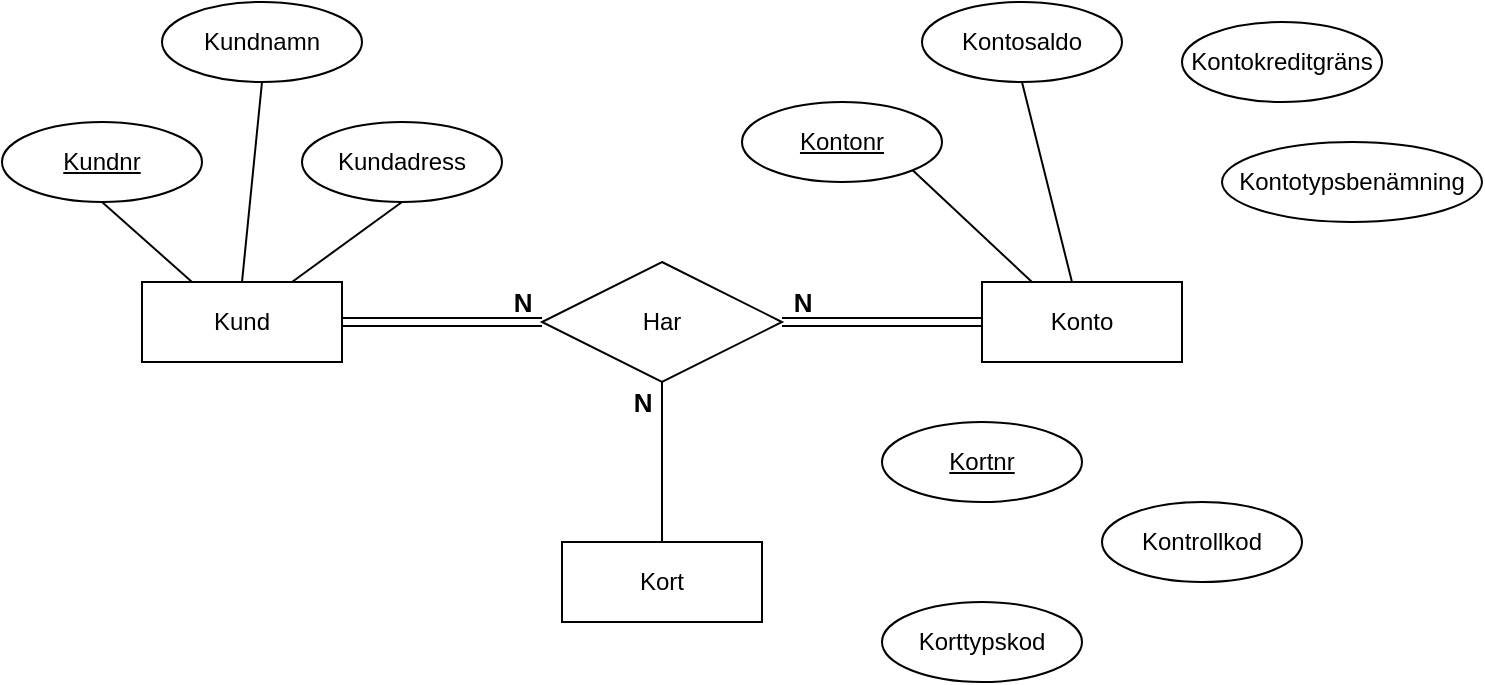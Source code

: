 <mxfile version="13.10.0" type="github">
  <diagram id="R2lEEEUBdFMjLlhIrx00" name="ER Bank">
    <mxGraphModel dx="801" dy="433" grid="1" gridSize="10" guides="1" tooltips="1" connect="1" arrows="1" fold="1" page="1" pageScale="1" pageWidth="827" pageHeight="1169" math="0" shadow="0" extFonts="Permanent Marker^https://fonts.googleapis.com/css?family=Permanent+Marker">
      <root>
        <mxCell id="0" />
        <mxCell id="1" parent="0" />
        <mxCell id="RgS6wVVnpnccaiiTrmtR-4" value="" style="edgeStyle=orthogonalEdgeStyle;shape=link;rounded=0;orthogonalLoop=1;jettySize=auto;html=1;" edge="1" parent="1" source="RgS6wVVnpnccaiiTrmtR-1" target="RgS6wVVnpnccaiiTrmtR-2">
          <mxGeometry relative="1" as="geometry" />
        </mxCell>
        <mxCell id="RgS6wVVnpnccaiiTrmtR-1" value="Kund" style="whiteSpace=wrap;html=1;align=center;" vertex="1" parent="1">
          <mxGeometry x="80" y="160" width="100" height="40" as="geometry" />
        </mxCell>
        <mxCell id="RgS6wVVnpnccaiiTrmtR-5" value="" style="edgeStyle=orthogonalEdgeStyle;shape=link;rounded=0;orthogonalLoop=1;jettySize=auto;html=1;" edge="1" parent="1" source="RgS6wVVnpnccaiiTrmtR-2" target="RgS6wVVnpnccaiiTrmtR-3">
          <mxGeometry relative="1" as="geometry" />
        </mxCell>
        <mxCell id="RgS6wVVnpnccaiiTrmtR-2" value="Har" style="shape=rhombus;perimeter=rhombusPerimeter;whiteSpace=wrap;html=1;align=center;" vertex="1" parent="1">
          <mxGeometry x="280" y="150" width="120" height="60" as="geometry" />
        </mxCell>
        <mxCell id="RgS6wVVnpnccaiiTrmtR-3" value="Konto" style="whiteSpace=wrap;html=1;align=center;" vertex="1" parent="1">
          <mxGeometry x="500" y="160" width="100" height="40" as="geometry" />
        </mxCell>
        <mxCell id="RgS6wVVnpnccaiiTrmtR-6" value="Kort" style="whiteSpace=wrap;html=1;align=center;" vertex="1" parent="1">
          <mxGeometry x="290" y="290" width="100" height="40" as="geometry" />
        </mxCell>
        <mxCell id="RgS6wVVnpnccaiiTrmtR-7" value="" style="endArrow=none;html=1;rounded=0;exitX=0.5;exitY=0;exitDx=0;exitDy=0;entryX=0.5;entryY=1;entryDx=0;entryDy=0;" edge="1" parent="1" source="RgS6wVVnpnccaiiTrmtR-6" target="RgS6wVVnpnccaiiTrmtR-2">
          <mxGeometry relative="1" as="geometry">
            <mxPoint x="330" y="230" as="sourcePoint" />
            <mxPoint x="490" y="230" as="targetPoint" />
          </mxGeometry>
        </mxCell>
        <mxCell id="RgS6wVVnpnccaiiTrmtR-8" value="&lt;font style=&quot;font-size: 13px;&quot;&gt;&lt;b style=&quot;font-size: 13px;&quot;&gt;N&lt;/b&gt;&lt;/font&gt;" style="text;html=1;resizable=0;autosize=1;align=center;verticalAlign=middle;points=[];fillColor=none;strokeColor=none;rounded=0;fontSize=13;" vertex="1" parent="1">
          <mxGeometry x="260" y="160" width="20" height="20" as="geometry" />
        </mxCell>
        <mxCell id="RgS6wVVnpnccaiiTrmtR-9" value="&lt;font style=&quot;font-size: 13px;&quot;&gt;&lt;b style=&quot;font-size: 13px;&quot;&gt;N&lt;/b&gt;&lt;/font&gt;" style="text;html=1;resizable=0;autosize=1;align=center;verticalAlign=middle;points=[];fillColor=none;strokeColor=none;rounded=0;fontSize=13;" vertex="1" parent="1">
          <mxGeometry x="400" y="160" width="20" height="20" as="geometry" />
        </mxCell>
        <mxCell id="RgS6wVVnpnccaiiTrmtR-10" value="&lt;font style=&quot;font-size: 13px;&quot;&gt;&lt;b style=&quot;font-size: 13px;&quot;&gt;N&lt;/b&gt;&lt;/font&gt;" style="text;html=1;resizable=0;autosize=1;align=center;verticalAlign=middle;points=[];fillColor=none;strokeColor=none;rounded=0;fontSize=13;" vertex="1" parent="1">
          <mxGeometry x="320" y="210" width="20" height="20" as="geometry" />
        </mxCell>
        <mxCell id="RgS6wVVnpnccaiiTrmtR-11" value="&lt;u&gt;Kundnr&lt;/u&gt;" style="ellipse;whiteSpace=wrap;html=1;align=center;" vertex="1" parent="1">
          <mxGeometry x="10" y="80" width="100" height="40" as="geometry" />
        </mxCell>
        <mxCell id="RgS6wVVnpnccaiiTrmtR-12" value="Kundnamn" style="ellipse;whiteSpace=wrap;html=1;align=center;" vertex="1" parent="1">
          <mxGeometry x="90" y="20" width="100" height="40" as="geometry" />
        </mxCell>
        <mxCell id="RgS6wVVnpnccaiiTrmtR-13" value="Kundadress" style="ellipse;whiteSpace=wrap;html=1;align=center;" vertex="1" parent="1">
          <mxGeometry x="160" y="80" width="100" height="40" as="geometry" />
        </mxCell>
        <mxCell id="RgS6wVVnpnccaiiTrmtR-14" value="&lt;u&gt;Kontonr&lt;/u&gt;" style="ellipse;whiteSpace=wrap;html=1;align=center;" vertex="1" parent="1">
          <mxGeometry x="380" y="70" width="100" height="40" as="geometry" />
        </mxCell>
        <mxCell id="RgS6wVVnpnccaiiTrmtR-15" value="Kontosaldo" style="ellipse;whiteSpace=wrap;html=1;align=center;" vertex="1" parent="1">
          <mxGeometry x="470" y="20" width="100" height="40" as="geometry" />
        </mxCell>
        <mxCell id="RgS6wVVnpnccaiiTrmtR-16" value="Kontokreditgräns" style="ellipse;whiteSpace=wrap;html=1;align=center;" vertex="1" parent="1">
          <mxGeometry x="600" y="30" width="100" height="40" as="geometry" />
        </mxCell>
        <mxCell id="RgS6wVVnpnccaiiTrmtR-17" value="Kontotypsbenämning" style="ellipse;whiteSpace=wrap;html=1;align=center;" vertex="1" parent="1">
          <mxGeometry x="620" y="90" width="130" height="40" as="geometry" />
        </mxCell>
        <mxCell id="RgS6wVVnpnccaiiTrmtR-18" value="&lt;u&gt;Kortnr&lt;/u&gt;" style="ellipse;whiteSpace=wrap;html=1;align=center;" vertex="1" parent="1">
          <mxGeometry x="450" y="230" width="100" height="40" as="geometry" />
        </mxCell>
        <mxCell id="RgS6wVVnpnccaiiTrmtR-19" value="Kontrollkod" style="ellipse;whiteSpace=wrap;html=1;align=center;" vertex="1" parent="1">
          <mxGeometry x="560" y="270" width="100" height="40" as="geometry" />
        </mxCell>
        <mxCell id="RgS6wVVnpnccaiiTrmtR-20" value="Korttypskod" style="ellipse;whiteSpace=wrap;html=1;align=center;" vertex="1" parent="1">
          <mxGeometry x="450" y="320" width="100" height="40" as="geometry" />
        </mxCell>
        <mxCell id="RgS6wVVnpnccaiiTrmtR-21" value="" style="endArrow=none;html=1;rounded=0;exitX=0.5;exitY=1;exitDx=0;exitDy=0;entryX=0.25;entryY=0;entryDx=0;entryDy=0;" edge="1" parent="1" source="RgS6wVVnpnccaiiTrmtR-11" target="RgS6wVVnpnccaiiTrmtR-1">
          <mxGeometry relative="1" as="geometry">
            <mxPoint x="310" y="210" as="sourcePoint" />
            <mxPoint x="470" y="210" as="targetPoint" />
          </mxGeometry>
        </mxCell>
        <mxCell id="RgS6wVVnpnccaiiTrmtR-23" value="" style="endArrow=none;html=1;rounded=0;exitX=0.5;exitY=1;exitDx=0;exitDy=0;entryX=0.5;entryY=0;entryDx=0;entryDy=0;" edge="1" parent="1" source="RgS6wVVnpnccaiiTrmtR-12" target="RgS6wVVnpnccaiiTrmtR-1">
          <mxGeometry relative="1" as="geometry">
            <mxPoint x="310" y="210" as="sourcePoint" />
            <mxPoint x="470" y="210" as="targetPoint" />
          </mxGeometry>
        </mxCell>
        <mxCell id="RgS6wVVnpnccaiiTrmtR-24" value="" style="endArrow=none;html=1;rounded=0;exitX=0.5;exitY=1;exitDx=0;exitDy=0;entryX=0.75;entryY=0;entryDx=0;entryDy=0;" edge="1" parent="1" source="RgS6wVVnpnccaiiTrmtR-13" target="RgS6wVVnpnccaiiTrmtR-1">
          <mxGeometry relative="1" as="geometry">
            <mxPoint x="310" y="210" as="sourcePoint" />
            <mxPoint x="470" y="210" as="targetPoint" />
          </mxGeometry>
        </mxCell>
        <mxCell id="RgS6wVVnpnccaiiTrmtR-25" value="" style="endArrow=none;html=1;rounded=0;exitX=1;exitY=1;exitDx=0;exitDy=0;entryX=0.25;entryY=0;entryDx=0;entryDy=0;" edge="1" parent="1" source="RgS6wVVnpnccaiiTrmtR-14" target="RgS6wVVnpnccaiiTrmtR-3">
          <mxGeometry relative="1" as="geometry">
            <mxPoint x="310" y="210" as="sourcePoint" />
            <mxPoint x="470" y="210" as="targetPoint" />
          </mxGeometry>
        </mxCell>
        <mxCell id="RgS6wVVnpnccaiiTrmtR-26" value="" style="endArrow=none;html=1;rounded=0;exitX=0.5;exitY=1;exitDx=0;exitDy=0;" edge="1" parent="1" source="RgS6wVVnpnccaiiTrmtR-15" target="RgS6wVVnpnccaiiTrmtR-3">
          <mxGeometry relative="1" as="geometry">
            <mxPoint x="310" y="210" as="sourcePoint" />
            <mxPoint x="470" y="210" as="targetPoint" />
          </mxGeometry>
        </mxCell>
      </root>
    </mxGraphModel>
  </diagram>
</mxfile>
